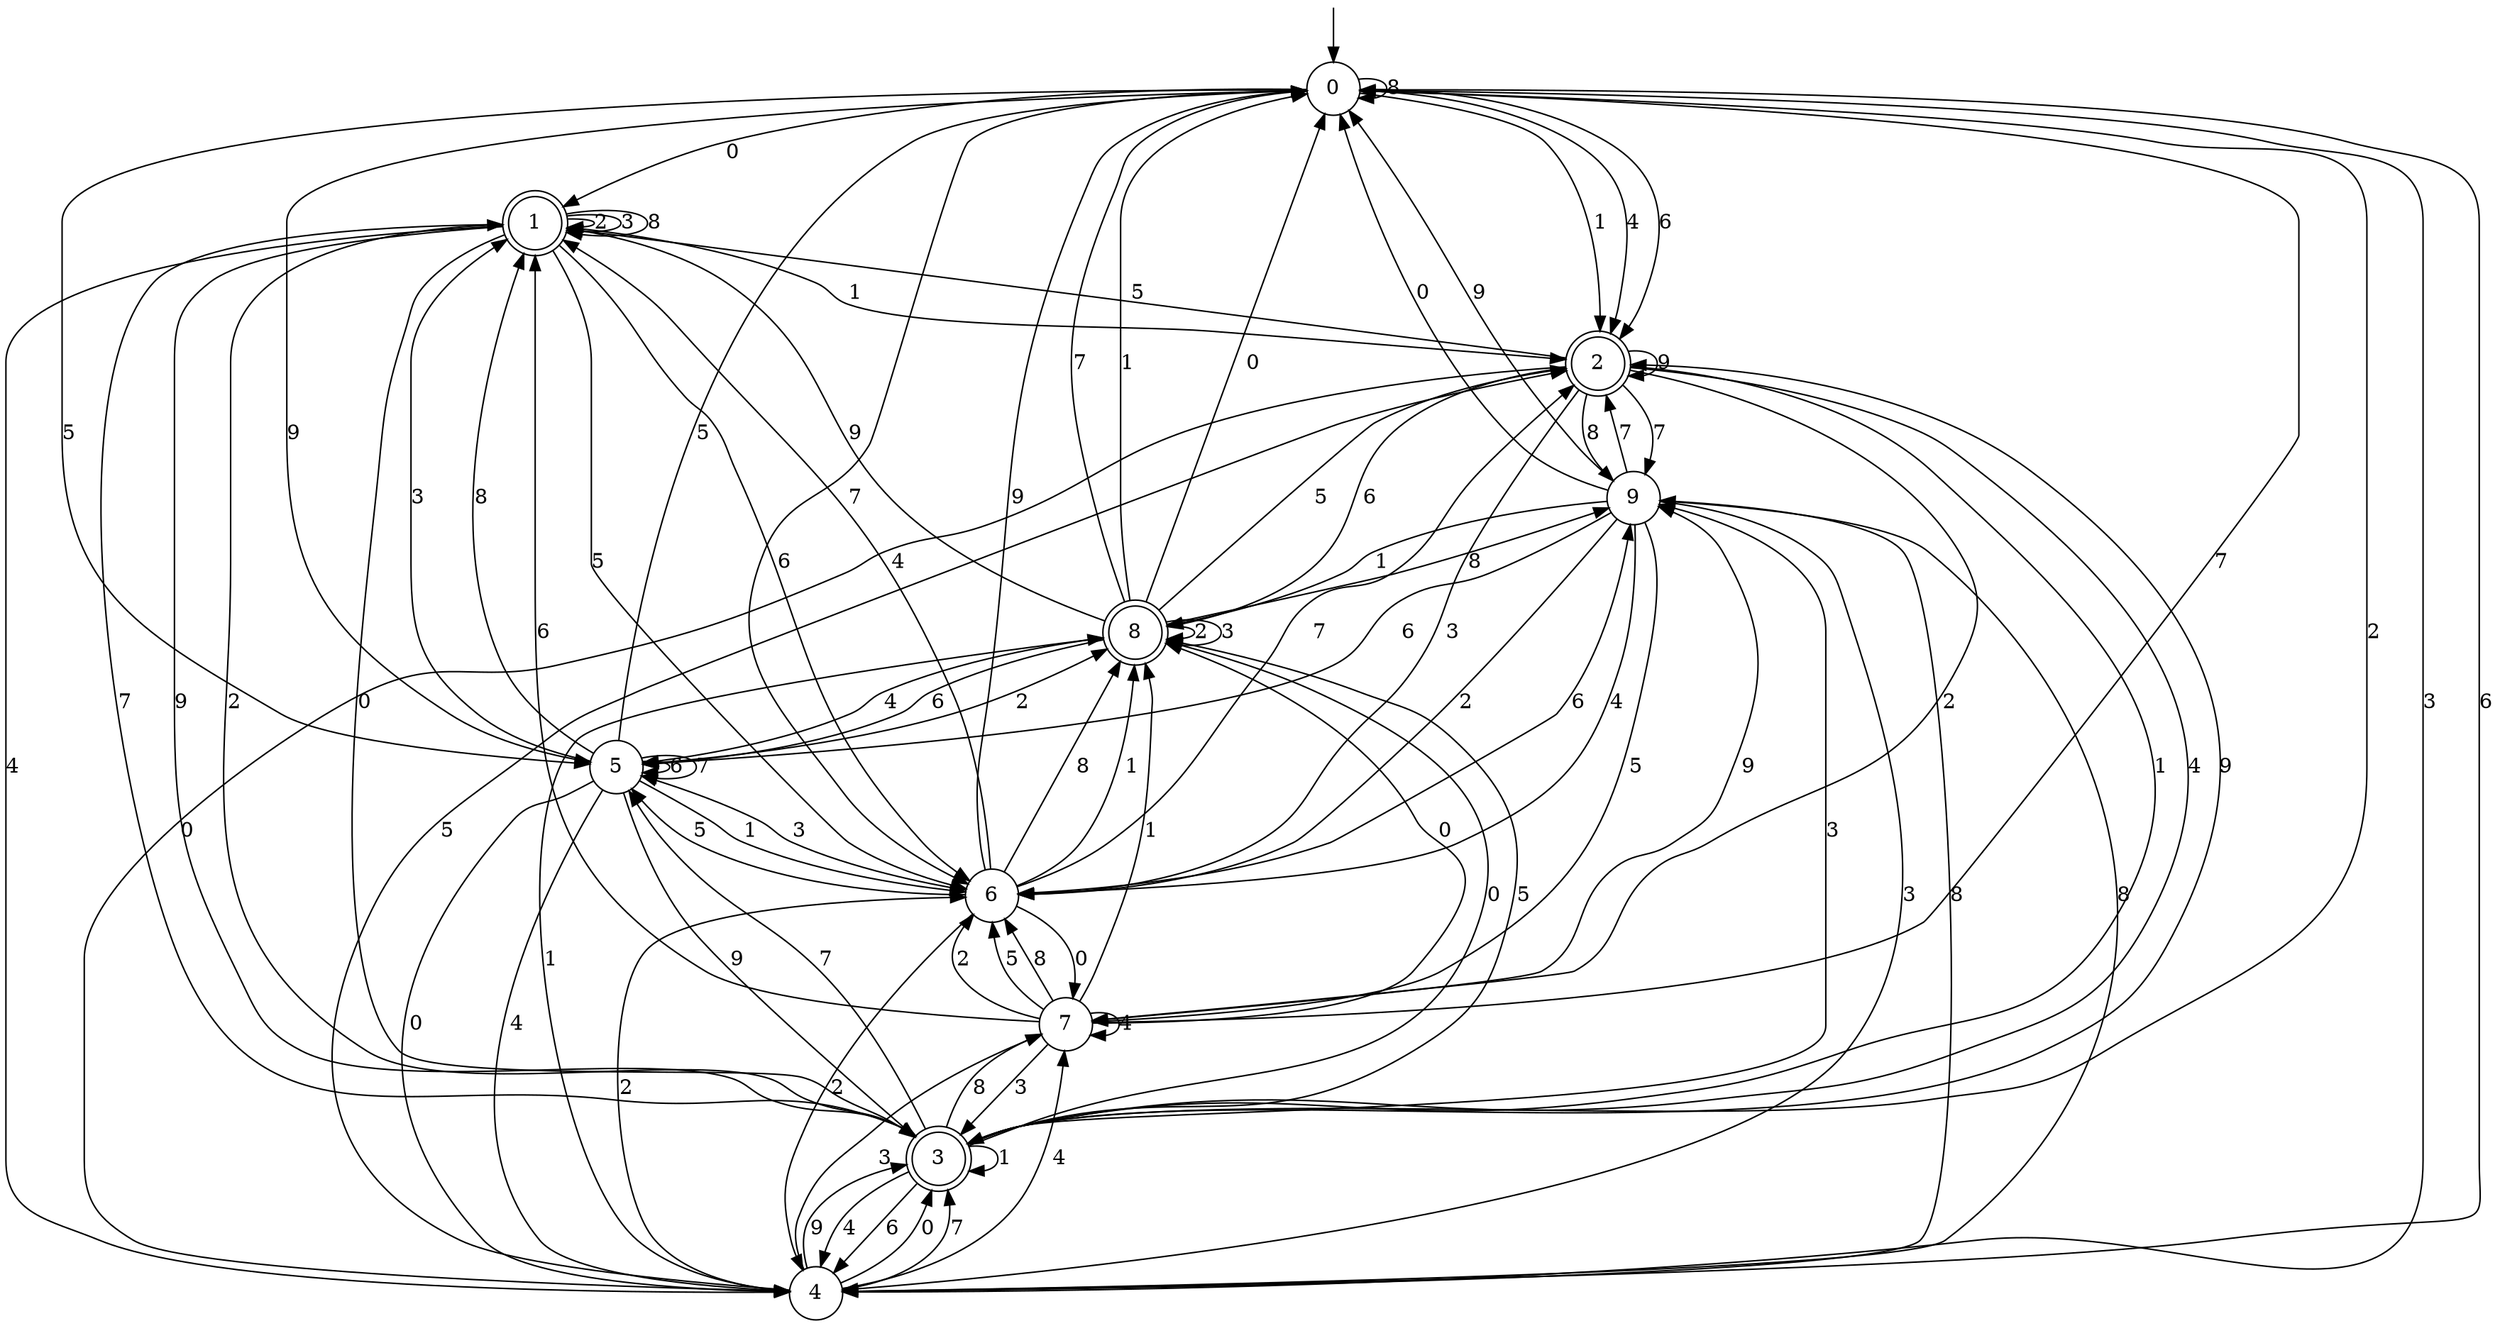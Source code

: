 digraph g {

	s0 [shape="circle" label="0"];
	s1 [shape="doublecircle" label="1"];
	s2 [shape="doublecircle" label="2"];
	s3 [shape="doublecircle" label="3"];
	s4 [shape="circle" label="4"];
	s5 [shape="circle" label="5"];
	s6 [shape="circle" label="6"];
	s7 [shape="circle" label="7"];
	s8 [shape="doublecircle" label="8"];
	s9 [shape="circle" label="9"];
	s0 -> s1 [label="0"];
	s0 -> s2 [label="1"];
	s0 -> s3 [label="2"];
	s0 -> s4 [label="3"];
	s0 -> s2 [label="4"];
	s0 -> s5 [label="5"];
	s0 -> s2 [label="6"];
	s0 -> s6 [label="7"];
	s0 -> s0 [label="8"];
	s0 -> s5 [label="9"];
	s1 -> s3 [label="0"];
	s1 -> s2 [label="1"];
	s1 -> s1 [label="2"];
	s1 -> s1 [label="3"];
	s1 -> s4 [label="4"];
	s1 -> s6 [label="5"];
	s1 -> s6 [label="6"];
	s1 -> s3 [label="7"];
	s1 -> s1 [label="8"];
	s1 -> s3 [label="9"];
	s2 -> s4 [label="0"];
	s2 -> s3 [label="1"];
	s2 -> s7 [label="2"];
	s2 -> s6 [label="3"];
	s2 -> s3 [label="4"];
	s2 -> s1 [label="5"];
	s2 -> s8 [label="6"];
	s2 -> s9 [label="7"];
	s2 -> s9 [label="8"];
	s2 -> s2 [label="9"];
	s3 -> s8 [label="0"];
	s3 -> s3 [label="1"];
	s3 -> s1 [label="2"];
	s3 -> s9 [label="3"];
	s3 -> s4 [label="4"];
	s3 -> s8 [label="5"];
	s3 -> s4 [label="6"];
	s3 -> s5 [label="7"];
	s3 -> s7 [label="8"];
	s3 -> s2 [label="9"];
	s4 -> s3 [label="0"];
	s4 -> s8 [label="1"];
	s4 -> s6 [label="2"];
	s4 -> s7 [label="3"];
	s4 -> s7 [label="4"];
	s4 -> s2 [label="5"];
	s4 -> s0 [label="6"];
	s4 -> s3 [label="7"];
	s4 -> s9 [label="8"];
	s4 -> s3 [label="9"];
	s5 -> s4 [label="0"];
	s5 -> s6 [label="1"];
	s5 -> s8 [label="2"];
	s5 -> s1 [label="3"];
	s5 -> s4 [label="4"];
	s5 -> s0 [label="5"];
	s5 -> s5 [label="6"];
	s5 -> s5 [label="7"];
	s5 -> s1 [label="8"];
	s5 -> s3 [label="9"];
	s6 -> s7 [label="0"];
	s6 -> s8 [label="1"];
	s6 -> s4 [label="2"];
	s6 -> s5 [label="3"];
	s6 -> s1 [label="4"];
	s6 -> s5 [label="5"];
	s6 -> s9 [label="6"];
	s6 -> s2 [label="7"];
	s6 -> s8 [label="8"];
	s6 -> s0 [label="9"];
	s7 -> s8 [label="0"];
	s7 -> s8 [label="1"];
	s7 -> s6 [label="2"];
	s7 -> s3 [label="3"];
	s7 -> s7 [label="4"];
	s7 -> s6 [label="5"];
	s7 -> s1 [label="6"];
	s7 -> s0 [label="7"];
	s7 -> s6 [label="8"];
	s7 -> s9 [label="9"];
	s8 -> s0 [label="0"];
	s8 -> s0 [label="1"];
	s8 -> s8 [label="2"];
	s8 -> s8 [label="3"];
	s8 -> s5 [label="4"];
	s8 -> s2 [label="5"];
	s8 -> s5 [label="6"];
	s8 -> s0 [label="7"];
	s8 -> s9 [label="8"];
	s8 -> s1 [label="9"];
	s9 -> s0 [label="0"];
	s9 -> s8 [label="1"];
	s9 -> s6 [label="2"];
	s9 -> s4 [label="3"];
	s9 -> s6 [label="4"];
	s9 -> s7 [label="5"];
	s9 -> s5 [label="6"];
	s9 -> s2 [label="7"];
	s9 -> s4 [label="8"];
	s9 -> s0 [label="9"];

__start0 [label="" shape="none" width="0" height="0"];
__start0 -> s0;

}
